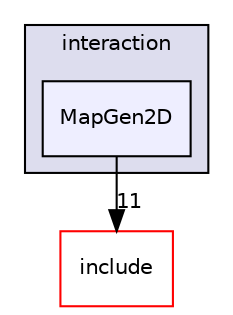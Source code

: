 digraph "/root/scrimmage/scrimmage/src/plugins/interaction/MapGen2D" {
  compound=true
  node [ fontsize="10", fontname="Helvetica"];
  edge [ labelfontsize="10", labelfontname="Helvetica"];
  subgraph clusterdir_00cc353c998af5f011e8667e057a10ee {
    graph [ bgcolor="#ddddee", pencolor="black", label="interaction" fontname="Helvetica", fontsize="10", URL="dir_00cc353c998af5f011e8667e057a10ee.html"]
  dir_26200c6c07d216a83ecb4fa0b7270762 [shape=box, label="MapGen2D", style="filled", fillcolor="#eeeeff", pencolor="black", URL="dir_26200c6c07d216a83ecb4fa0b7270762.html"];
  }
  dir_d44c64559bbebec7f509842c48db8b23 [shape=box label="include" fillcolor="white" style="filled" color="red" URL="dir_d44c64559bbebec7f509842c48db8b23.html"];
  dir_26200c6c07d216a83ecb4fa0b7270762->dir_d44c64559bbebec7f509842c48db8b23 [headlabel="11", labeldistance=1.5 headhref="dir_000231_000004.html"];
}
